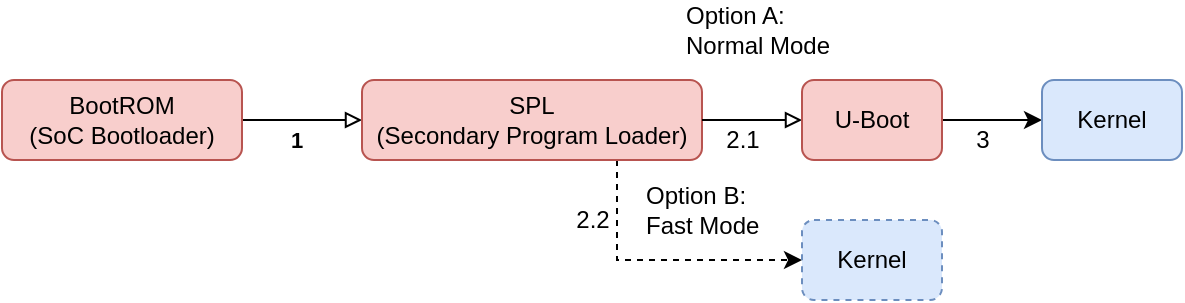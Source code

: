 <mxfile version="16.5.1" type="device"><diagram id="C5RBs43oDa-KdzZeNtuy" name="Page-1"><mxGraphModel dx="1188" dy="710" grid="1" gridSize="10" guides="1" tooltips="1" connect="1" arrows="1" fold="1" page="1" pageScale="1" pageWidth="827" pageHeight="1169" math="0" shadow="0"><root><mxCell id="WIyWlLk6GJQsqaUBKTNV-0"/><mxCell id="WIyWlLk6GJQsqaUBKTNV-1" parent="WIyWlLk6GJQsqaUBKTNV-0"/><mxCell id="1MLKiLkqsN0BDDxntuOB-0" style="edgeStyle=orthogonalEdgeStyle;rounded=0;orthogonalLoop=1;jettySize=auto;html=1;exitX=1;exitY=0.5;exitDx=0;exitDy=0;entryX=0;entryY=0.5;entryDx=0;entryDy=0;endArrow=block;endFill=0;" edge="1" parent="WIyWlLk6GJQsqaUBKTNV-1" source="1MLKiLkqsN0BDDxntuOB-3" target="1MLKiLkqsN0BDDxntuOB-6"><mxGeometry relative="1" as="geometry"/></mxCell><mxCell id="1MLKiLkqsN0BDDxntuOB-1" value="1" style="edgeLabel;html=1;align=center;verticalAlign=middle;resizable=0;points=[];fontStyle=1" vertex="1" connectable="0" parent="1MLKiLkqsN0BDDxntuOB-0"><mxGeometry x="-0.35" y="2" relative="1" as="geometry"><mxPoint x="7" y="12" as="offset"/></mxGeometry></mxCell><mxCell id="1MLKiLkqsN0BDDxntuOB-3" value="BootROM&lt;br&gt;(SoC Bootloader)" style="rounded=1;whiteSpace=wrap;html=1;fontSize=12;glass=0;strokeWidth=1;shadow=0;fillColor=#f8cecc;strokeColor=#b85450;" vertex="1" parent="WIyWlLk6GJQsqaUBKTNV-1"><mxGeometry x="90" y="120" width="120" height="40" as="geometry"/></mxCell><mxCell id="1MLKiLkqsN0BDDxntuOB-18" style="edgeStyle=orthogonalEdgeStyle;rounded=0;orthogonalLoop=1;jettySize=auto;html=1;exitX=0.75;exitY=1;exitDx=0;exitDy=0;entryX=0;entryY=0.5;entryDx=0;entryDy=0;dashed=1;" edge="1" parent="WIyWlLk6GJQsqaUBKTNV-1" source="1MLKiLkqsN0BDDxntuOB-6" target="1MLKiLkqsN0BDDxntuOB-17"><mxGeometry relative="1" as="geometry"/></mxCell><mxCell id="1MLKiLkqsN0BDDxntuOB-6" value="SPL&lt;br&gt;(Secondary Program Loader)" style="rounded=1;whiteSpace=wrap;html=1;fontSize=12;glass=0;strokeWidth=1;shadow=0;fillColor=#f8cecc;strokeColor=#b85450;" vertex="1" parent="WIyWlLk6GJQsqaUBKTNV-1"><mxGeometry x="270" y="120" width="170" height="40" as="geometry"/></mxCell><mxCell id="1MLKiLkqsN0BDDxntuOB-7" style="edgeStyle=orthogonalEdgeStyle;rounded=0;orthogonalLoop=1;jettySize=auto;html=1;exitX=1;exitY=0.5;exitDx=0;exitDy=0;entryX=0;entryY=0.5;entryDx=0;entryDy=0;endArrow=block;endFill=0;" edge="1" parent="WIyWlLk6GJQsqaUBKTNV-1" source="1MLKiLkqsN0BDDxntuOB-6" target="1MLKiLkqsN0BDDxntuOB-9"><mxGeometry relative="1" as="geometry"><mxPoint x="630" y="140" as="sourcePoint"/></mxGeometry></mxCell><mxCell id="1MLKiLkqsN0BDDxntuOB-15" style="edgeStyle=orthogonalEdgeStyle;rounded=0;orthogonalLoop=1;jettySize=auto;html=1;exitX=1;exitY=0.5;exitDx=0;exitDy=0;" edge="1" parent="WIyWlLk6GJQsqaUBKTNV-1" source="1MLKiLkqsN0BDDxntuOB-9" target="1MLKiLkqsN0BDDxntuOB-14"><mxGeometry relative="1" as="geometry"/></mxCell><mxCell id="1MLKiLkqsN0BDDxntuOB-9" value="U-Boot" style="rounded=1;whiteSpace=wrap;html=1;fontSize=12;glass=0;strokeWidth=1;shadow=0;fillColor=#f8cecc;strokeColor=#b85450;" vertex="1" parent="WIyWlLk6GJQsqaUBKTNV-1"><mxGeometry x="490" y="120" width="70" height="40" as="geometry"/></mxCell><mxCell id="1MLKiLkqsN0BDDxntuOB-13" value="2.1" style="text;html=1;align=center;verticalAlign=middle;resizable=0;points=[];autosize=1;strokeColor=none;fillColor=none;" vertex="1" parent="WIyWlLk6GJQsqaUBKTNV-1"><mxGeometry x="445" y="140" width="30" height="20" as="geometry"/></mxCell><mxCell id="1MLKiLkqsN0BDDxntuOB-14" value="Kernel" style="rounded=1;whiteSpace=wrap;html=1;fontSize=12;glass=0;strokeWidth=1;shadow=0;fillColor=#dae8fc;strokeColor=#6c8ebf;" vertex="1" parent="WIyWlLk6GJQsqaUBKTNV-1"><mxGeometry x="610" y="120" width="70" height="40" as="geometry"/></mxCell><mxCell id="1MLKiLkqsN0BDDxntuOB-16" value="3" style="text;html=1;align=center;verticalAlign=middle;resizable=0;points=[];autosize=1;strokeColor=none;fillColor=none;" vertex="1" parent="WIyWlLk6GJQsqaUBKTNV-1"><mxGeometry x="570" y="140" width="20" height="20" as="geometry"/></mxCell><mxCell id="1MLKiLkqsN0BDDxntuOB-17" value="Kernel" style="rounded=1;whiteSpace=wrap;html=1;fontSize=12;glass=0;strokeWidth=1;shadow=0;fillColor=#dae8fc;strokeColor=#6c8ebf;dashed=1;" vertex="1" parent="WIyWlLk6GJQsqaUBKTNV-1"><mxGeometry x="490" y="190" width="70" height="40" as="geometry"/></mxCell><mxCell id="1MLKiLkqsN0BDDxntuOB-19" value="Option B:&lt;br&gt;Fast Mode" style="text;html=1;align=left;verticalAlign=middle;resizable=0;points=[];autosize=1;strokeColor=none;fillColor=none;" vertex="1" parent="WIyWlLk6GJQsqaUBKTNV-1"><mxGeometry x="410" y="170" width="70" height="30" as="geometry"/></mxCell><mxCell id="1MLKiLkqsN0BDDxntuOB-20" value="Option A:&lt;br&gt;Normal Mode" style="text;html=1;align=left;verticalAlign=middle;resizable=0;points=[];autosize=1;strokeColor=none;fillColor=none;" vertex="1" parent="WIyWlLk6GJQsqaUBKTNV-1"><mxGeometry x="430" y="80" width="90" height="30" as="geometry"/></mxCell><mxCell id="1MLKiLkqsN0BDDxntuOB-21" value="2.2" style="text;html=1;align=center;verticalAlign=middle;resizable=0;points=[];autosize=1;strokeColor=none;fillColor=none;" vertex="1" parent="WIyWlLk6GJQsqaUBKTNV-1"><mxGeometry x="370" y="180" width="30" height="20" as="geometry"/></mxCell></root></mxGraphModel></diagram></mxfile>